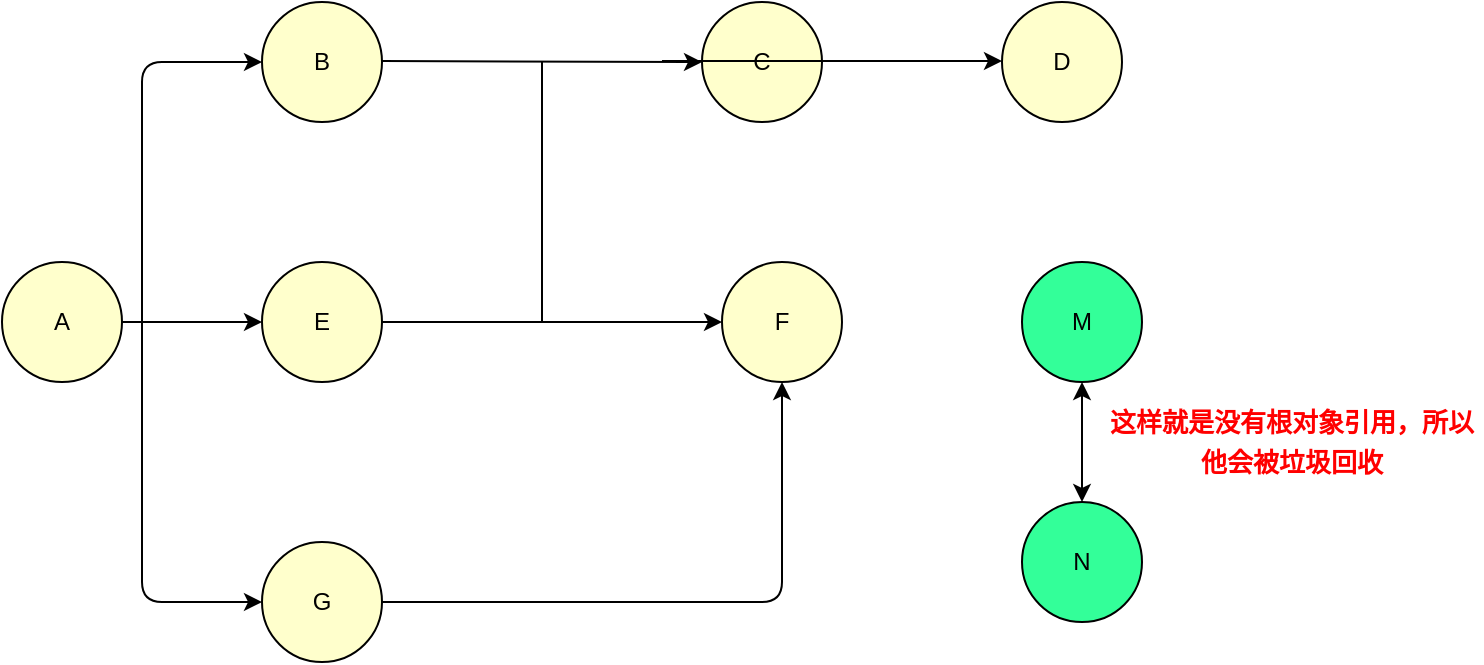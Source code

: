 <mxfile>
    <diagram id="n0IDRr3pbRdeSTAmR26z" name="第 1 页">
        <mxGraphModel dx="1073" dy="840" grid="1" gridSize="10" guides="1" tooltips="1" connect="1" arrows="1" fold="1" page="1" pageScale="1" pageWidth="827" pageHeight="1169" math="0" shadow="0">
            <root>
                <mxCell id="0"/>
                <mxCell id="1" parent="0"/>
                <mxCell id="3" value="&lt;font&gt;B&lt;/font&gt;" style="ellipse;whiteSpace=wrap;html=1;aspect=fixed;fillColor=#FFFFCC;fontColor=#000000;" vertex="1" parent="1">
                    <mxGeometry x="170" y="350" width="60" height="60" as="geometry"/>
                </mxCell>
                <mxCell id="4" value="&lt;font color=&quot;#000000&quot;&gt;A&lt;/font&gt;" style="ellipse;whiteSpace=wrap;html=1;aspect=fixed;fillColor=#FFFFCC;" vertex="1" parent="1">
                    <mxGeometry x="40" y="480" width="60" height="60" as="geometry"/>
                </mxCell>
                <mxCell id="5" value="E" style="ellipse;whiteSpace=wrap;html=1;aspect=fixed;fillColor=#FFFFCC;fontColor=#000000;" vertex="1" parent="1">
                    <mxGeometry x="170" y="480" width="60" height="60" as="geometry"/>
                </mxCell>
                <mxCell id="6" value="G" style="ellipse;whiteSpace=wrap;html=1;aspect=fixed;fillColor=#FFFFCC;fontColor=#000000;" vertex="1" parent="1">
                    <mxGeometry x="170" y="620" width="60" height="60" as="geometry"/>
                </mxCell>
                <mxCell id="7" value="C" style="ellipse;whiteSpace=wrap;html=1;aspect=fixed;fillColor=#FFFFCC;fontColor=#000000;" vertex="1" parent="1">
                    <mxGeometry x="390" y="350" width="60" height="60" as="geometry"/>
                </mxCell>
                <mxCell id="8" value="F" style="ellipse;whiteSpace=wrap;html=1;aspect=fixed;fillColor=#FFFFCC;fontColor=#000000;" vertex="1" parent="1">
                    <mxGeometry x="400" y="480" width="60" height="60" as="geometry"/>
                </mxCell>
                <mxCell id="9" value="" style="endArrow=classic;html=1;exitX=1;exitY=0.5;exitDx=0;exitDy=0;entryX=0;entryY=0.5;entryDx=0;entryDy=0;fontColor=#000000;" edge="1" parent="1" source="5" target="8">
                    <mxGeometry width="50" height="50" relative="1" as="geometry">
                        <mxPoint x="400" y="440" as="sourcePoint"/>
                        <mxPoint x="370" y="500" as="targetPoint"/>
                    </mxGeometry>
                </mxCell>
                <mxCell id="10" value="" style="endArrow=classic;html=1;exitX=1;exitY=0.5;exitDx=0;exitDy=0;fontColor=#000000;" edge="1" parent="1" source="4">
                    <mxGeometry width="50" height="50" relative="1" as="geometry">
                        <mxPoint x="120" y="510" as="sourcePoint"/>
                        <mxPoint x="170" y="510" as="targetPoint"/>
                    </mxGeometry>
                </mxCell>
                <mxCell id="11" value="" style="endArrow=classic;html=1;exitX=1;exitY=0.5;exitDx=0;exitDy=0;fontColor=#000000;" edge="1" parent="1">
                    <mxGeometry width="50" height="50" relative="1" as="geometry">
                        <mxPoint x="230" y="379.5" as="sourcePoint"/>
                        <mxPoint x="390" y="380" as="targetPoint"/>
                    </mxGeometry>
                </mxCell>
                <mxCell id="12" value="" style="endArrow=classic;html=1;exitX=1;exitY=0.5;exitDx=0;exitDy=0;entryX=0;entryY=0.5;entryDx=0;entryDy=0;fontColor=#000000;" edge="1" parent="1">
                    <mxGeometry width="50" height="50" relative="1" as="geometry">
                        <mxPoint x="370" y="379.5" as="sourcePoint"/>
                        <mxPoint x="540" y="379.5" as="targetPoint"/>
                    </mxGeometry>
                </mxCell>
                <mxCell id="13" value="" style="endArrow=classic;html=1;exitX=1;exitY=0.5;exitDx=0;exitDy=0;entryX=0.5;entryY=1;entryDx=0;entryDy=0;fontColor=#000000;" edge="1" parent="1" source="6" target="8">
                    <mxGeometry width="50" height="50" relative="1" as="geometry">
                        <mxPoint x="400" y="570" as="sourcePoint"/>
                        <mxPoint x="570" y="570" as="targetPoint"/>
                        <Array as="points">
                            <mxPoint x="430" y="650"/>
                        </Array>
                    </mxGeometry>
                </mxCell>
                <mxCell id="14" value="" style="endArrow=classic;startArrow=classic;html=1;exitX=0;exitY=0.5;exitDx=0;exitDy=0;entryX=0;entryY=0.5;entryDx=0;entryDy=0;fontColor=#000000;" edge="1" parent="1" source="6" target="3">
                    <mxGeometry width="50" height="50" relative="1" as="geometry">
                        <mxPoint x="350" y="440" as="sourcePoint"/>
                        <mxPoint x="400" y="390" as="targetPoint"/>
                        <Array as="points">
                            <mxPoint x="110" y="650"/>
                            <mxPoint x="110" y="380"/>
                        </Array>
                    </mxGeometry>
                </mxCell>
                <mxCell id="15" value="" style="endArrow=none;html=1;fontColor=#000000;" edge="1" parent="1">
                    <mxGeometry width="50" height="50" relative="1" as="geometry">
                        <mxPoint x="310" y="510" as="sourcePoint"/>
                        <mxPoint x="310" y="380" as="targetPoint"/>
                    </mxGeometry>
                </mxCell>
                <mxCell id="16" value="D" style="ellipse;whiteSpace=wrap;html=1;aspect=fixed;fillColor=#FFFFCC;fontColor=#000000;" vertex="1" parent="1">
                    <mxGeometry x="540" y="350" width="60" height="60" as="geometry"/>
                </mxCell>
                <mxCell id="17" value="&lt;font color=&quot;#000000&quot;&gt;M&lt;/font&gt;" style="ellipse;whiteSpace=wrap;html=1;aspect=fixed;fillColor=#33FF99;fontColor=#66FFB3;" vertex="1" parent="1">
                    <mxGeometry x="550" y="480" width="60" height="60" as="geometry"/>
                </mxCell>
                <mxCell id="19" value="N" style="ellipse;whiteSpace=wrap;html=1;aspect=fixed;fillColor=#33FF99;fontColor=#000000;" vertex="1" parent="1">
                    <mxGeometry x="550" y="600" width="60" height="60" as="geometry"/>
                </mxCell>
                <mxCell id="20" value="" style="endArrow=classic;startArrow=classic;html=1;fontColor=#000000;exitX=0.5;exitY=0;exitDx=0;exitDy=0;" edge="1" parent="1" source="19" target="17">
                    <mxGeometry width="50" height="50" relative="1" as="geometry">
                        <mxPoint x="480" y="440" as="sourcePoint"/>
                        <mxPoint x="530" y="390" as="targetPoint"/>
                    </mxGeometry>
                </mxCell>
                <mxCell id="21" value="&lt;font color=&quot;#ff0000&quot; size=&quot;1&quot;&gt;&lt;b style=&quot;font-size: 13px ; line-height: 1.5&quot;&gt;这样就是没有根对象引用，所以他会被垃圾回收&lt;/b&gt;&lt;/font&gt;" style="text;html=1;strokeColor=none;fillColor=none;align=center;verticalAlign=middle;whiteSpace=wrap;rounded=0;fontColor=#000000;" vertex="1" parent="1">
                    <mxGeometry x="590" y="554.5" width="190" height="30" as="geometry"/>
                </mxCell>
            </root>
        </mxGraphModel>
    </diagram>
</mxfile>